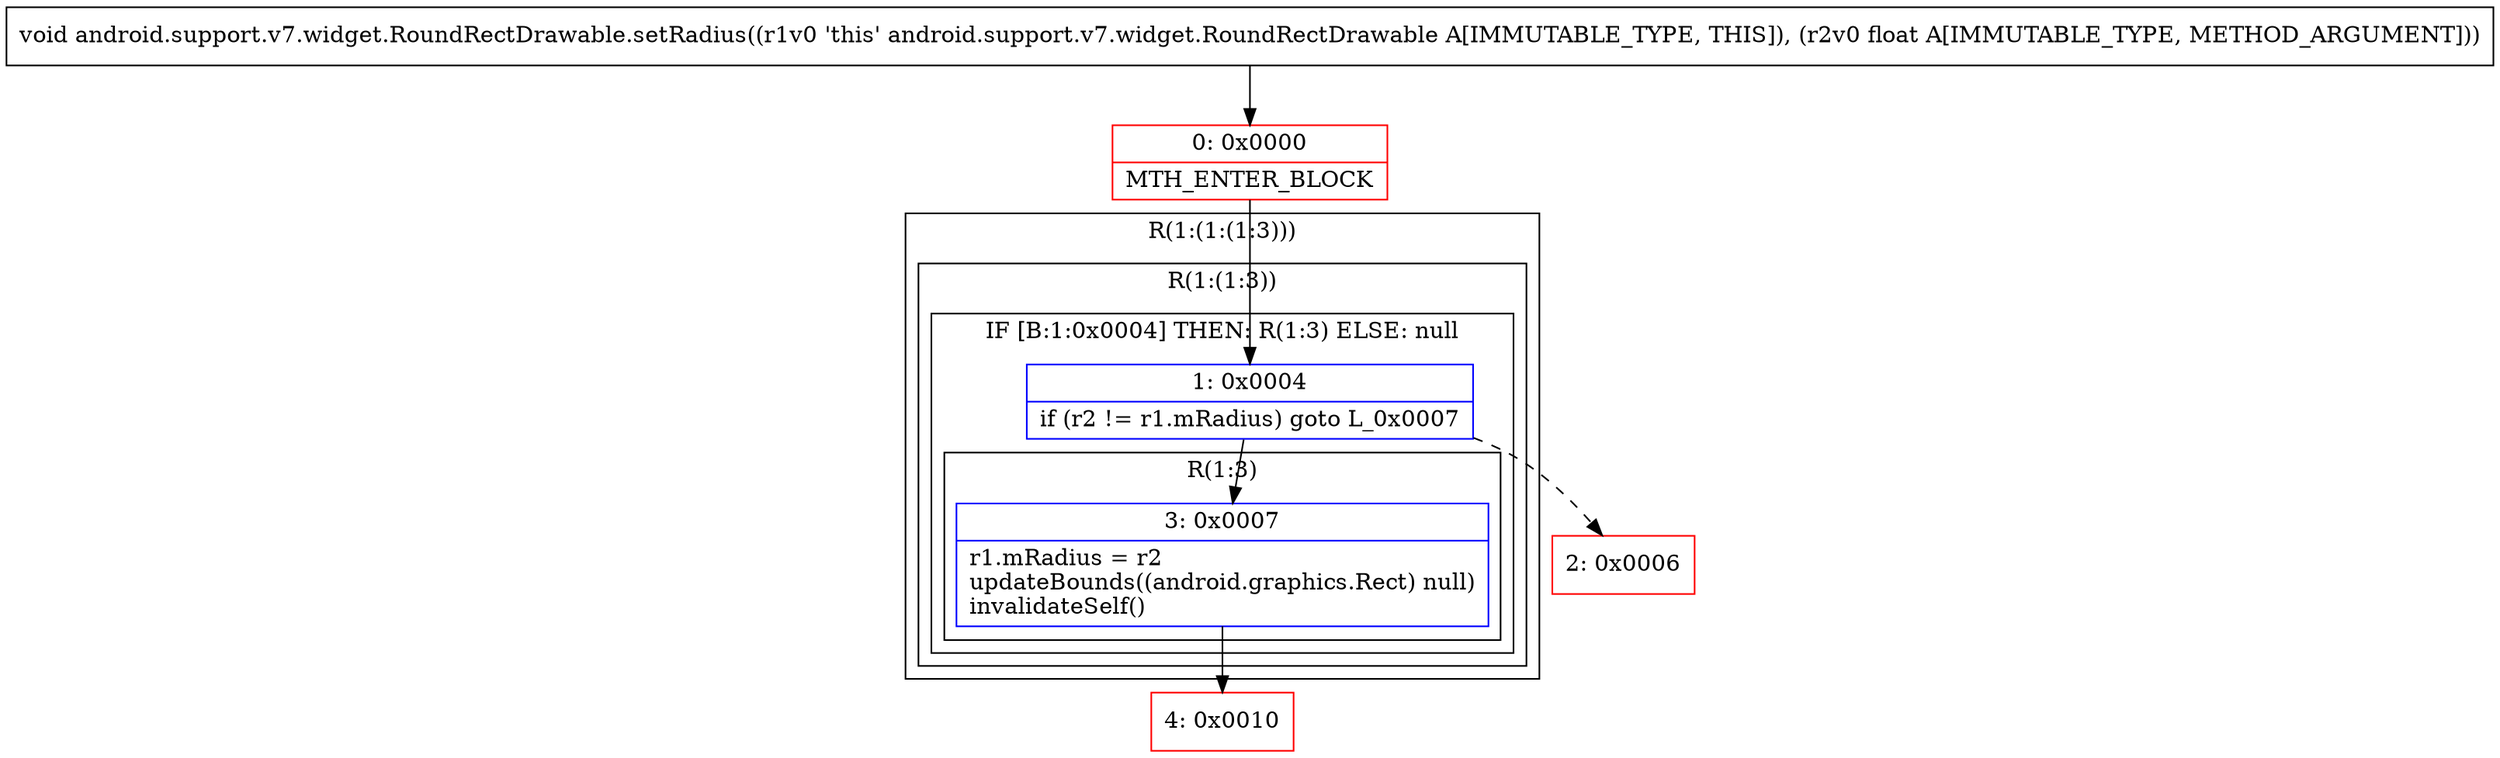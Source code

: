 digraph "CFG forandroid.support.v7.widget.RoundRectDrawable.setRadius(F)V" {
subgraph cluster_Region_331867045 {
label = "R(1:(1:(1:3)))";
node [shape=record,color=blue];
subgraph cluster_Region_992754296 {
label = "R(1:(1:3))";
node [shape=record,color=blue];
subgraph cluster_IfRegion_393225175 {
label = "IF [B:1:0x0004] THEN: R(1:3) ELSE: null";
node [shape=record,color=blue];
Node_1 [shape=record,label="{1\:\ 0x0004|if (r2 != r1.mRadius) goto L_0x0007\l}"];
subgraph cluster_Region_1568731958 {
label = "R(1:3)";
node [shape=record,color=blue];
Node_3 [shape=record,label="{3\:\ 0x0007|r1.mRadius = r2\lupdateBounds((android.graphics.Rect) null)\linvalidateSelf()\l}"];
}
}
}
}
Node_0 [shape=record,color=red,label="{0\:\ 0x0000|MTH_ENTER_BLOCK\l}"];
Node_2 [shape=record,color=red,label="{2\:\ 0x0006}"];
Node_4 [shape=record,color=red,label="{4\:\ 0x0010}"];
MethodNode[shape=record,label="{void android.support.v7.widget.RoundRectDrawable.setRadius((r1v0 'this' android.support.v7.widget.RoundRectDrawable A[IMMUTABLE_TYPE, THIS]), (r2v0 float A[IMMUTABLE_TYPE, METHOD_ARGUMENT])) }"];
MethodNode -> Node_0;
Node_1 -> Node_2[style=dashed];
Node_1 -> Node_3;
Node_3 -> Node_4;
Node_0 -> Node_1;
}

